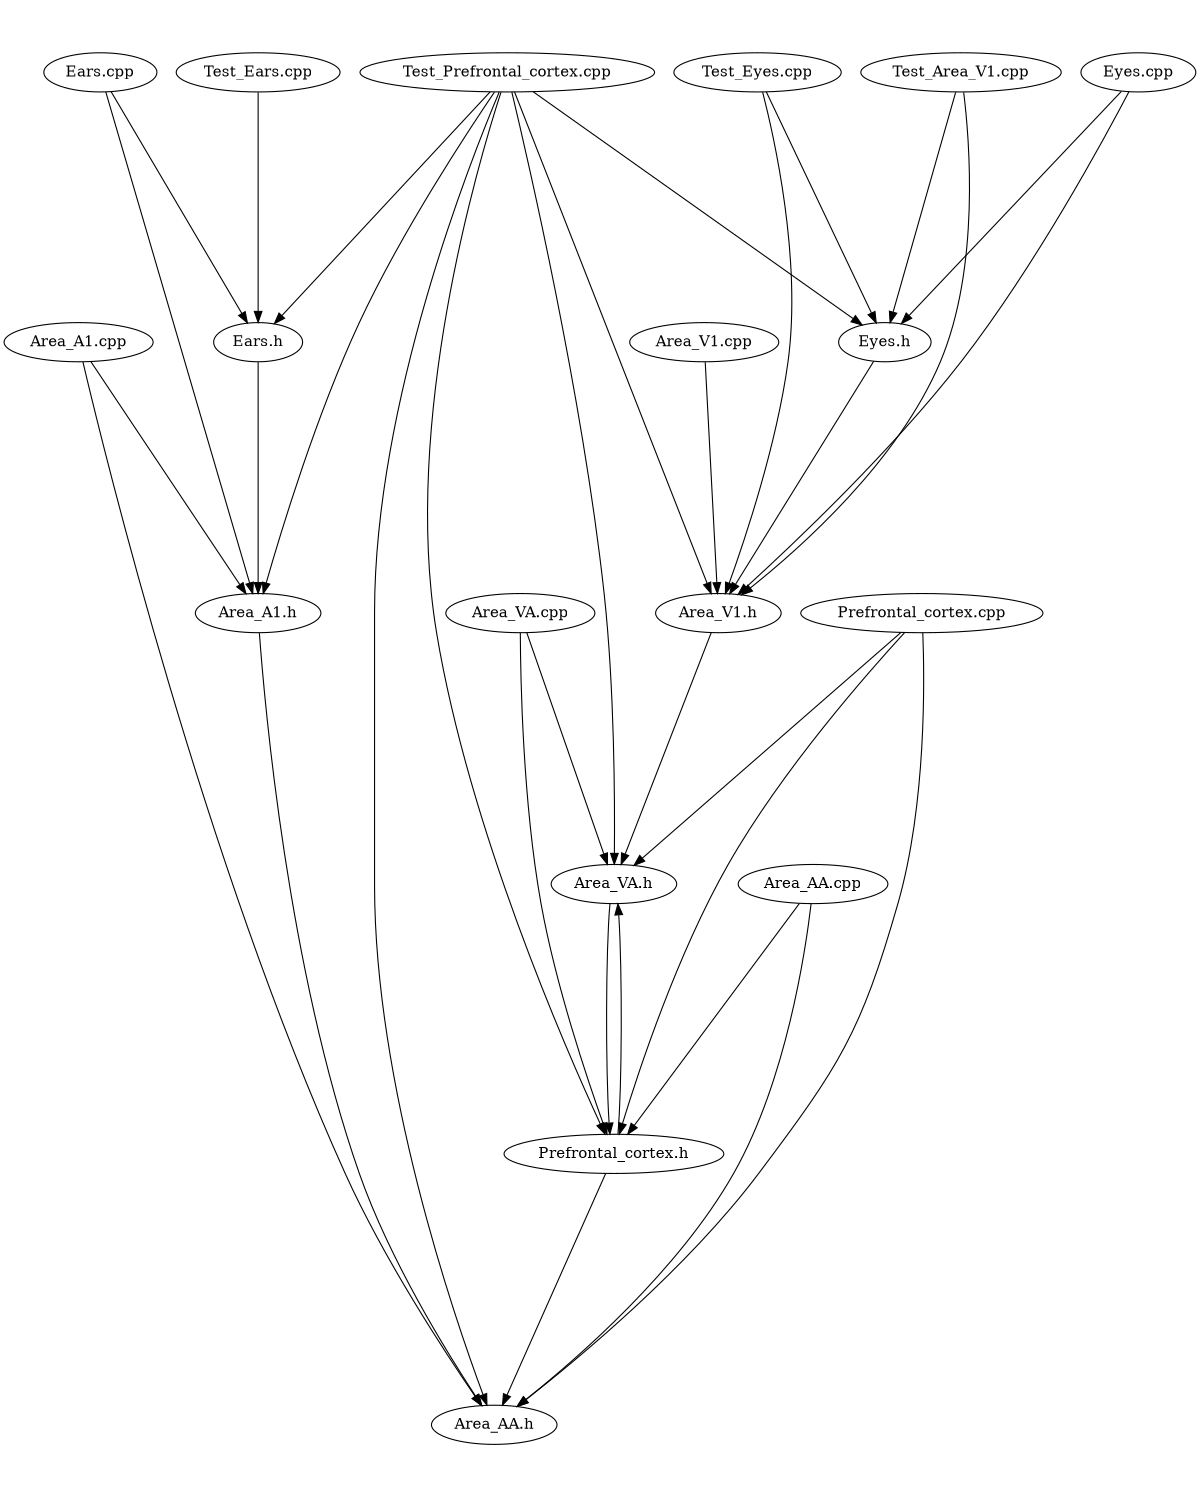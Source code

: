 digraph "source tree" {
    overlap=scale;
    size="8,10";
    ratio="fill";
    fontsize="16";
    fontname="Helvetica";
	clusterrank="local";
	"Eyes.h" -> "Area_V1.h"
	"Area_A1.cpp" -> "Area_A1.h"
	"Test_Prefrontal_cortex.cpp" -> "Eyes.h"
	"Test_Prefrontal_cortex.cpp" -> "Prefrontal_cortex.h"
	"Area_V1.cpp" -> "Area_V1.h"
	"Test_Prefrontal_cortex.cpp" -> "Area_VA.h"
	"Prefrontal_cortex.h" -> "Area_VA.h"
	"Area_AA.cpp" -> "Area_AA.h"
	"Area_A1.h" -> "Area_AA.h"
	"Prefrontal_cortex.cpp" -> "Area_VA.h"
	"Test_Prefrontal_cortex.cpp" -> "Area_A1.h"
	"Test_Prefrontal_cortex.cpp" -> "Area_AA.h"
	"Area_VA.cpp" -> "Prefrontal_cortex.h"
	"Area_V1.h" -> "Area_VA.h"
	"Ears.h" -> "Area_A1.h"
	"Eyes.cpp" -> "Eyes.h"
	"Area_VA.cpp" -> "Area_VA.h"
	"Prefrontal_cortex.cpp" -> "Area_AA.h"
	"Area_AA.cpp" -> "Prefrontal_cortex.h"
	"Test_Eyes.cpp" -> "Eyes.h"
	"Test_Prefrontal_cortex.cpp" -> "Area_V1.h"
	"Ears.cpp" -> "Area_A1.h"
	"Test_Area_V1.cpp" -> "Area_V1.h"
	"Test_Prefrontal_cortex.cpp" -> "Ears.h"
	"Area_VA.h" -> "Prefrontal_cortex.h"
	"Test_Ears.cpp" -> "Ears.h"
	"Prefrontal_cortex.h" -> "Area_AA.h"
	"Eyes.cpp" -> "Area_V1.h"
	"Area_A1.cpp" -> "Area_AA.h"
	"Test_Eyes.cpp" -> "Area_V1.h"
	"Ears.cpp" -> "Ears.h"
	"Test_Area_V1.cpp" -> "Eyes.h"
	"Prefrontal_cortex.cpp" -> "Prefrontal_cortex.h"
}
